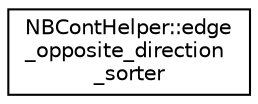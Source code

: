 digraph "Graphical Class Hierarchy"
{
  edge [fontname="Helvetica",fontsize="10",labelfontname="Helvetica",labelfontsize="10"];
  node [fontname="Helvetica",fontsize="10",shape=record];
  rankdir="LR";
  Node0 [label="NBContHelper::edge\l_opposite_direction\l_sorter",height=0.2,width=0.4,color="black", fillcolor="white", style="filled",URL="$d8/d3c/class_n_b_cont_helper_1_1edge__opposite__direction__sorter.html",tooltip="Class to sort edges by their angle in relation to the given edge. "];
}
